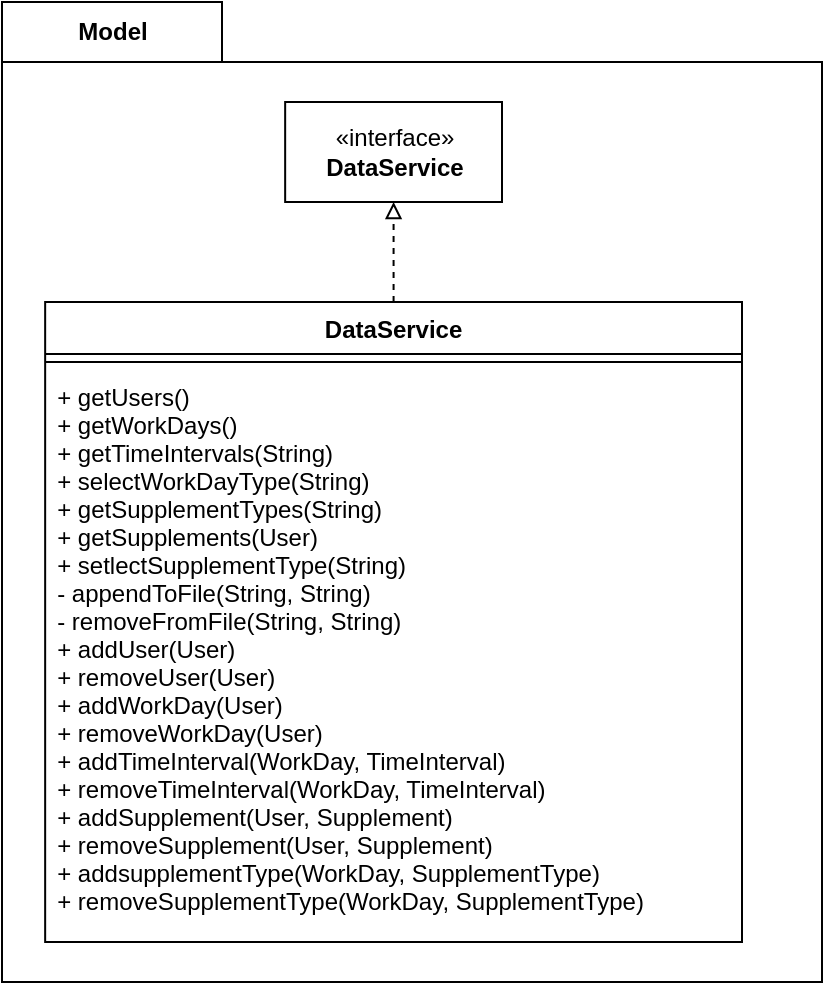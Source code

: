 <mxfile>
    <diagram id="xYsrTmPBRTQ-c05WCfKt" name="Page-1">
        <mxGraphModel dx="1115" dy="1151" grid="1" gridSize="10" guides="1" tooltips="1" connect="1" arrows="1" fold="1" page="1" pageScale="1" pageWidth="850" pageHeight="1100" math="0" shadow="0">
            <root>
                <mxCell id="0"/>
                <mxCell id="1" parent="0"/>
                <mxCell id="2" value="Model" style="shape=folder;fontStyle=1;tabWidth=110;tabHeight=30;tabPosition=left;html=1;boundedLbl=1;labelInHeader=1;container=1;collapsible=0;" parent="1" vertex="1">
                    <mxGeometry x="40" y="40" width="410" height="490" as="geometry"/>
                </mxCell>
                <mxCell id="3" value="" style="html=1;strokeColor=none;resizeWidth=1;resizeHeight=1;fillColor=none;part=1;connectable=0;allowArrows=0;deletable=0;" parent="2" vertex="1">
                    <mxGeometry width="221.184" height="460" relative="1" as="geometry">
                        <mxPoint y="30" as="offset"/>
                    </mxGeometry>
                </mxCell>
                <mxCell id="20" style="edgeStyle=none;html=1;exitX=0.5;exitY=0;exitDx=0;exitDy=0;entryX=0.5;entryY=1;entryDx=0;entryDy=0;endArrow=block;endFill=0;dashed=1;" edge="1" parent="2" source="14" target="18">
                    <mxGeometry relative="1" as="geometry"/>
                </mxCell>
                <mxCell id="14" value="DataService" style="swimlane;fontStyle=1;align=center;verticalAlign=top;childLayout=stackLayout;horizontal=1;startSize=26;horizontalStack=0;resizeParent=1;resizeParentMax=0;resizeLast=0;collapsible=1;marginBottom=0;" parent="2" vertex="1">
                    <mxGeometry x="21.58" y="150" width="348.42" height="320" as="geometry"/>
                </mxCell>
                <mxCell id="16" value="" style="line;strokeWidth=1;fillColor=none;align=left;verticalAlign=middle;spacingTop=-1;spacingLeft=3;spacingRight=3;rotatable=0;labelPosition=right;points=[];portConstraint=eastwest;strokeColor=inherit;" parent="14" vertex="1">
                    <mxGeometry y="26" width="348.42" height="8" as="geometry"/>
                </mxCell>
                <mxCell id="17" value="+ getUsers()&#10;+ getWorkDays()&#10;+ getTimeIntervals(String)&#10;+ selectWorkDayType(String)&#10;+ getSupplementTypes(String)&#10;+ getSupplements(User)&#10;+ setlectSupplementType(String)&#10;- appendToFile(String, String)&#10;- removeFromFile(String, String)&#10;+ addUser(User)&#10;+ removeUser(User)&#10;+ addWorkDay(User)&#10;+ removeWorkDay(User)&#10;+ addTimeInterval(WorkDay, TimeInterval)&#10;+ removeTimeInterval(WorkDay, TimeInterval)&#10;+ addSupplement(User, Supplement)&#10;+ removeSupplement(User, Supplement)&#10;+ addsupplementType(WorkDay, SupplementType)&#10;+ removeSupplementType(WorkDay, SupplementType)" style="text;strokeColor=none;fillColor=none;align=left;verticalAlign=top;spacingLeft=4;spacingRight=4;overflow=hidden;rotatable=0;points=[[0,0.5],[1,0.5]];portConstraint=eastwest;" parent="14" vertex="1">
                    <mxGeometry y="34" width="348.42" height="286" as="geometry"/>
                </mxCell>
                <mxCell id="18" value="«interface»&lt;br&gt;&lt;b&gt;DataService&lt;/b&gt;" style="html=1;" parent="2" vertex="1">
                    <mxGeometry x="141.58" y="50" width="108.42" height="50" as="geometry"/>
                </mxCell>
            </root>
        </mxGraphModel>
    </diagram>
</mxfile>